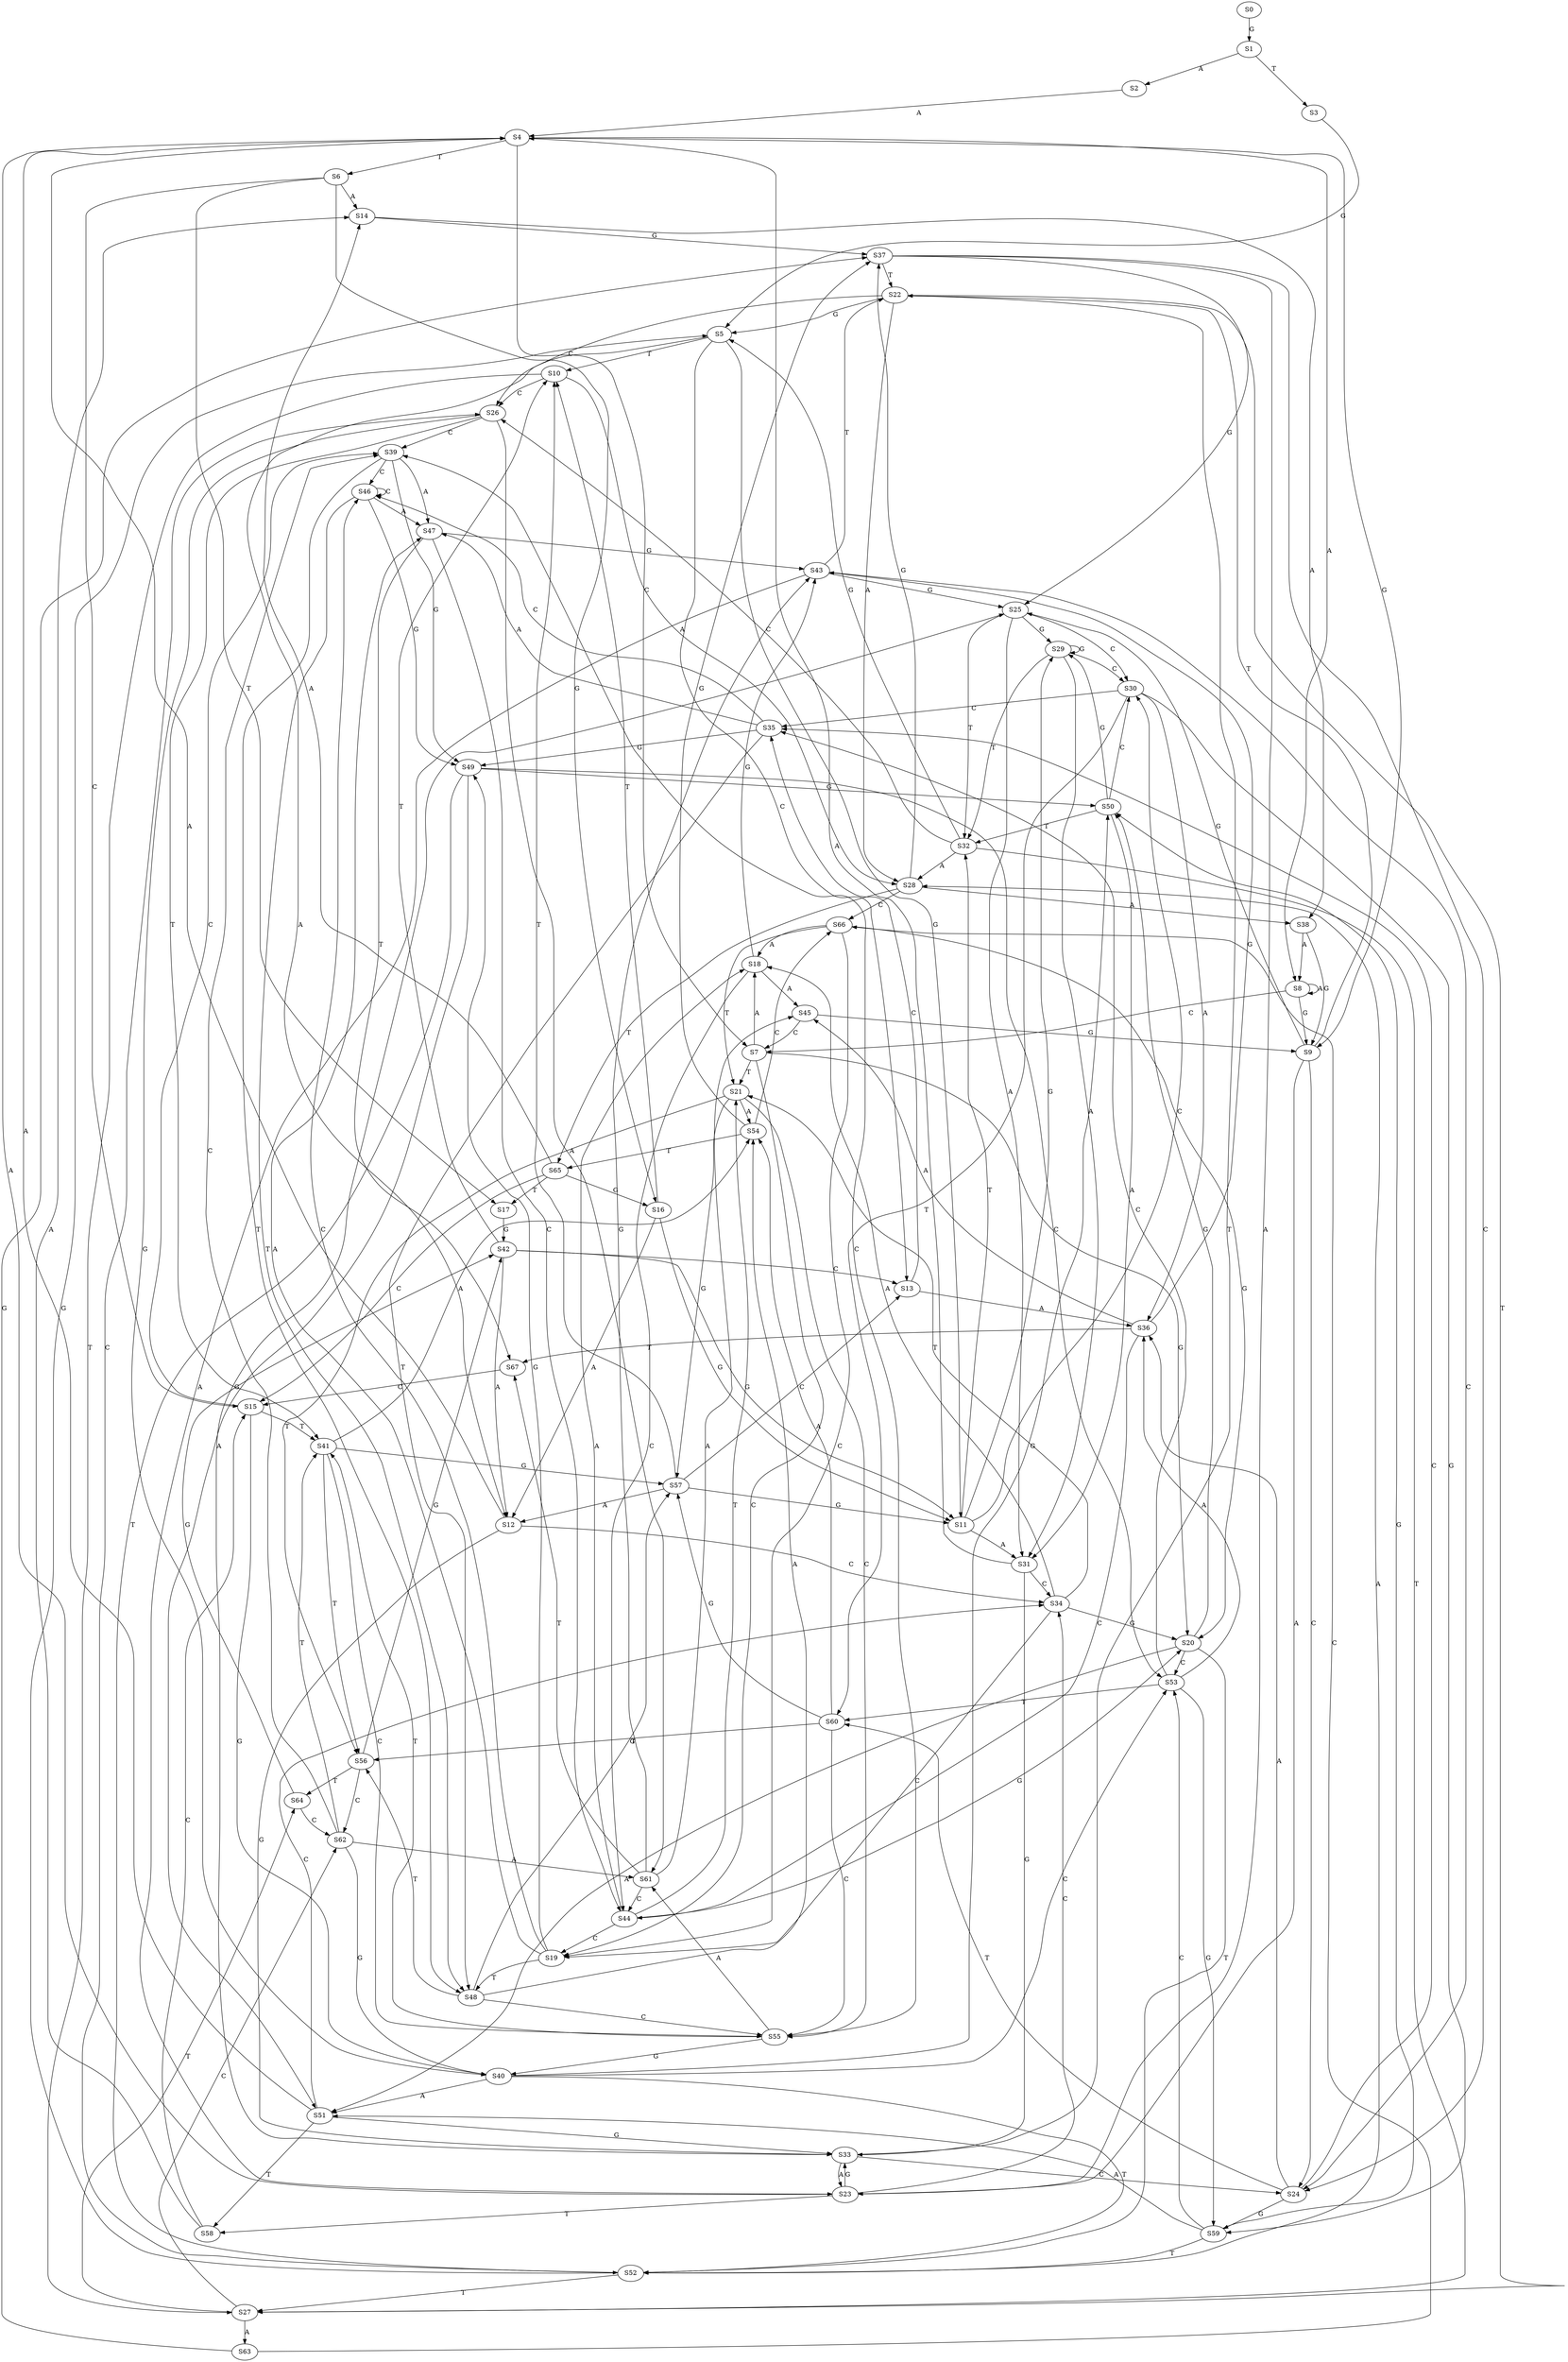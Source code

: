 strict digraph  {
	S0 -> S1 [ label = G ];
	S1 -> S2 [ label = A ];
	S1 -> S3 [ label = T ];
	S2 -> S4 [ label = A ];
	S3 -> S5 [ label = G ];
	S4 -> S6 [ label = T ];
	S4 -> S7 [ label = C ];
	S4 -> S8 [ label = A ];
	S4 -> S9 [ label = G ];
	S5 -> S10 [ label = T ];
	S5 -> S11 [ label = G ];
	S5 -> S12 [ label = A ];
	S5 -> S13 [ label = C ];
	S6 -> S14 [ label = A ];
	S6 -> S15 [ label = C ];
	S6 -> S16 [ label = G ];
	S6 -> S17 [ label = T ];
	S7 -> S18 [ label = A ];
	S7 -> S19 [ label = C ];
	S7 -> S20 [ label = G ];
	S7 -> S21 [ label = T ];
	S8 -> S9 [ label = G ];
	S8 -> S7 [ label = C ];
	S8 -> S8 [ label = A ];
	S9 -> S22 [ label = T ];
	S9 -> S23 [ label = A ];
	S9 -> S24 [ label = C ];
	S9 -> S25 [ label = G ];
	S10 -> S26 [ label = C ];
	S10 -> S27 [ label = T ];
	S10 -> S28 [ label = A ];
	S11 -> S29 [ label = G ];
	S11 -> S30 [ label = C ];
	S11 -> S31 [ label = A ];
	S11 -> S32 [ label = T ];
	S12 -> S33 [ label = G ];
	S12 -> S34 [ label = C ];
	S12 -> S4 [ label = A ];
	S13 -> S35 [ label = C ];
	S13 -> S36 [ label = A ];
	S14 -> S37 [ label = G ];
	S14 -> S38 [ label = A ];
	S15 -> S39 [ label = C ];
	S15 -> S40 [ label = G ];
	S15 -> S41 [ label = T ];
	S16 -> S11 [ label = G ];
	S16 -> S12 [ label = A ];
	S16 -> S10 [ label = T ];
	S17 -> S42 [ label = G ];
	S18 -> S43 [ label = G ];
	S18 -> S44 [ label = C ];
	S18 -> S45 [ label = A ];
	S19 -> S46 [ label = C ];
	S19 -> S47 [ label = A ];
	S19 -> S48 [ label = T ];
	S19 -> S49 [ label = G ];
	S20 -> S50 [ label = G ];
	S20 -> S51 [ label = A ];
	S20 -> S52 [ label = T ];
	S20 -> S53 [ label = C ];
	S21 -> S54 [ label = A ];
	S21 -> S55 [ label = C ];
	S21 -> S56 [ label = T ];
	S21 -> S57 [ label = G ];
	S22 -> S28 [ label = A ];
	S22 -> S26 [ label = C ];
	S22 -> S5 [ label = G ];
	S22 -> S27 [ label = T ];
	S23 -> S4 [ label = A ];
	S23 -> S34 [ label = C ];
	S23 -> S58 [ label = T ];
	S23 -> S33 [ label = G ];
	S24 -> S35 [ label = C ];
	S24 -> S36 [ label = A ];
	S24 -> S59 [ label = G ];
	S24 -> S60 [ label = T ];
	S25 -> S31 [ label = A ];
	S25 -> S29 [ label = G ];
	S25 -> S32 [ label = T ];
	S25 -> S30 [ label = C ];
	S26 -> S41 [ label = T ];
	S26 -> S40 [ label = G ];
	S26 -> S61 [ label = A ];
	S26 -> S39 [ label = C ];
	S27 -> S62 [ label = C ];
	S27 -> S63 [ label = A ];
	S27 -> S64 [ label = T ];
	S28 -> S65 [ label = T ];
	S28 -> S37 [ label = G ];
	S28 -> S38 [ label = A ];
	S28 -> S66 [ label = C ];
	S29 -> S32 [ label = T ];
	S29 -> S30 [ label = C ];
	S29 -> S29 [ label = G ];
	S29 -> S31 [ label = A ];
	S30 -> S60 [ label = T ];
	S30 -> S35 [ label = C ];
	S30 -> S36 [ label = A ];
	S30 -> S59 [ label = G ];
	S31 -> S4 [ label = A ];
	S31 -> S33 [ label = G ];
	S31 -> S34 [ label = C ];
	S32 -> S28 [ label = A ];
	S32 -> S26 [ label = C ];
	S32 -> S5 [ label = G ];
	S32 -> S27 [ label = T ];
	S33 -> S22 [ label = T ];
	S33 -> S25 [ label = G ];
	S33 -> S23 [ label = A ];
	S33 -> S24 [ label = C ];
	S34 -> S21 [ label = T ];
	S34 -> S20 [ label = G ];
	S34 -> S19 [ label = C ];
	S34 -> S18 [ label = A ];
	S35 -> S49 [ label = G ];
	S35 -> S47 [ label = A ];
	S35 -> S48 [ label = T ];
	S35 -> S46 [ label = C ];
	S36 -> S43 [ label = G ];
	S36 -> S44 [ label = C ];
	S36 -> S45 [ label = A ];
	S36 -> S67 [ label = T ];
	S37 -> S22 [ label = T ];
	S37 -> S23 [ label = A ];
	S37 -> S24 [ label = C ];
	S37 -> S25 [ label = G ];
	S38 -> S9 [ label = G ];
	S38 -> S8 [ label = A ];
	S39 -> S46 [ label = C ];
	S39 -> S47 [ label = A ];
	S39 -> S48 [ label = T ];
	S39 -> S49 [ label = G ];
	S40 -> S50 [ label = G ];
	S40 -> S52 [ label = T ];
	S40 -> S53 [ label = C ];
	S40 -> S51 [ label = A ];
	S41 -> S57 [ label = G ];
	S41 -> S55 [ label = C ];
	S41 -> S54 [ label = A ];
	S41 -> S56 [ label = T ];
	S42 -> S11 [ label = G ];
	S42 -> S13 [ label = C ];
	S42 -> S10 [ label = T ];
	S42 -> S12 [ label = A ];
	S43 -> S25 [ label = G ];
	S43 -> S22 [ label = T ];
	S43 -> S23 [ label = A ];
	S43 -> S24 [ label = C ];
	S44 -> S21 [ label = T ];
	S44 -> S19 [ label = C ];
	S44 -> S18 [ label = A ];
	S44 -> S20 [ label = G ];
	S45 -> S9 [ label = G ];
	S45 -> S7 [ label = C ];
	S46 -> S49 [ label = G ];
	S46 -> S46 [ label = C ];
	S46 -> S47 [ label = A ];
	S46 -> S48 [ label = T ];
	S47 -> S43 [ label = G ];
	S47 -> S67 [ label = T ];
	S47 -> S44 [ label = C ];
	S48 -> S57 [ label = G ];
	S48 -> S55 [ label = C ];
	S48 -> S56 [ label = T ];
	S48 -> S54 [ label = A ];
	S49 -> S51 [ label = A ];
	S49 -> S50 [ label = G ];
	S49 -> S52 [ label = T ];
	S49 -> S53 [ label = C ];
	S50 -> S31 [ label = A ];
	S50 -> S29 [ label = G ];
	S50 -> S30 [ label = C ];
	S50 -> S32 [ label = T ];
	S51 -> S4 [ label = A ];
	S51 -> S34 [ label = C ];
	S51 -> S33 [ label = G ];
	S51 -> S58 [ label = T ];
	S52 -> S26 [ label = C ];
	S52 -> S28 [ label = A ];
	S52 -> S5 [ label = G ];
	S52 -> S27 [ label = T ];
	S53 -> S59 [ label = G ];
	S53 -> S60 [ label = T ];
	S53 -> S35 [ label = C ];
	S53 -> S36 [ label = A ];
	S54 -> S37 [ label = G ];
	S54 -> S65 [ label = T ];
	S54 -> S66 [ label = C ];
	S55 -> S41 [ label = T ];
	S55 -> S40 [ label = G ];
	S55 -> S39 [ label = C ];
	S55 -> S61 [ label = A ];
	S56 -> S62 [ label = C ];
	S56 -> S64 [ label = T ];
	S56 -> S42 [ label = G ];
	S57 -> S12 [ label = A ];
	S57 -> S13 [ label = C ];
	S57 -> S11 [ label = G ];
	S57 -> S10 [ label = T ];
	S58 -> S14 [ label = A ];
	S58 -> S15 [ label = C ];
	S59 -> S50 [ label = G ];
	S59 -> S51 [ label = A ];
	S59 -> S53 [ label = C ];
	S59 -> S52 [ label = T ];
	S60 -> S54 [ label = A ];
	S60 -> S55 [ label = C ];
	S60 -> S56 [ label = T ];
	S60 -> S57 [ label = G ];
	S61 -> S67 [ label = T ];
	S61 -> S44 [ label = C ];
	S61 -> S45 [ label = A ];
	S61 -> S43 [ label = G ];
	S62 -> S61 [ label = A ];
	S62 -> S39 [ label = C ];
	S62 -> S40 [ label = G ];
	S62 -> S41 [ label = T ];
	S63 -> S66 [ label = C ];
	S63 -> S37 [ label = G ];
	S64 -> S42 [ label = G ];
	S64 -> S62 [ label = C ];
	S65 -> S15 [ label = C ];
	S65 -> S14 [ label = A ];
	S65 -> S17 [ label = T ];
	S65 -> S16 [ label = G ];
	S66 -> S20 [ label = G ];
	S66 -> S21 [ label = T ];
	S66 -> S19 [ label = C ];
	S66 -> S18 [ label = A ];
	S67 -> S15 [ label = C ];
}
